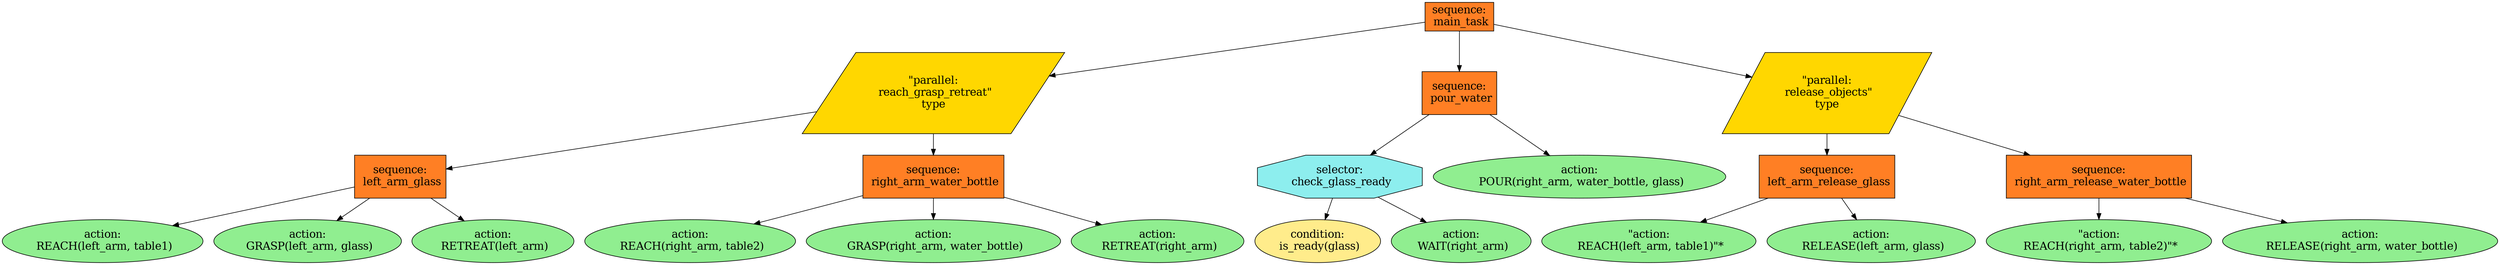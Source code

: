 digraph pastafarianism {
ordering=out;
graph [fontname="times-roman"];
node [fontname="times-roman"];
edge [fontname="times-roman"];
"sequence:
 main_task" [fillcolor=chocolate1, fontcolor=black, fontsize=18, label="sequence:
 main_task", shape=box, style=filled];
"parallel:
 reach_grasp_retreat" [fillcolor=gold, fontcolor=black, fontsize=18, height=1.0, label="\"parallel:\n reach_grasp_retreat\"\ntype", shape=parallelogram, style=filled];
"sequence:
 main_task" -> "parallel:
 reach_grasp_retreat";
"sequence:
 left_arm_glass" [fillcolor=chocolate1, fontcolor=black, fontsize=18, height=1.0, label="sequence:
 left_arm_glass", shape=box, style=filled];
"parallel:
 reach_grasp_retreat" -> "sequence:
 left_arm_glass";
"action:
 REACH(left_arm, table1)" [fillcolor=lightgreen, fontcolor=black, fontsize=18, height=1.0, label="action:
 REACH(left_arm, table1)", shape=ellipse, style=filled];
"sequence:
 left_arm_glass" -> "action:
 REACH(left_arm, table1)";
"action:
 GRASP(left_arm, glass)" [fillcolor=lightgreen, fontcolor=black, fontsize=18, height=1.0, label="action:
 GRASP(left_arm, glass)", shape=ellipse, style=filled];
"sequence:
 left_arm_glass" -> "action:
 GRASP(left_arm, glass)";
"action:
 RETREAT(left_arm)" [fillcolor=lightgreen, fontcolor=black, fontsize=18, height=1.0, label="action:
 RETREAT(left_arm)", shape=ellipse, style=filled];
"sequence:
 left_arm_glass" -> "action:
 RETREAT(left_arm)";
"sequence:
 right_arm_water_bottle" [fillcolor=chocolate1, fontcolor=black, fontsize=18, height=1.0, label="sequence:
 right_arm_water_bottle", shape=box, style=filled];
"parallel:
 reach_grasp_retreat" -> "sequence:
 right_arm_water_bottle";
"action:
 REACH(right_arm, table2)" [fillcolor=lightgreen, fontcolor=black, fontsize=18, height=1.0, label="action:
 REACH(right_arm, table2)", shape=ellipse, style=filled];
"sequence:
 right_arm_water_bottle" -> "action:
 REACH(right_arm, table2)";
"action:
 GRASP(right_arm, water_bottle)" [fillcolor=lightgreen, fontcolor=black, fontsize=18, height=1.0, label="action:
 GRASP(right_arm, water_bottle)", shape=ellipse, style=filled];
"sequence:
 right_arm_water_bottle" -> "action:
 GRASP(right_arm, water_bottle)";
"action:
 RETREAT(right_arm)" [fillcolor=lightgreen, fontcolor=black, fontsize=18, height=1.0, label="action:
 RETREAT(right_arm)", shape=ellipse, style=filled];
"sequence:
 right_arm_water_bottle" -> "action:
 RETREAT(right_arm)";
"sequence:
 pour_water" [fillcolor=chocolate1, fontcolor=black, fontsize=18, height=1.0, label="sequence:
 pour_water", shape=box, style=filled];
"sequence:
 main_task" -> "sequence:
 pour_water";
"selector:
 check_glass_ready" [fillcolor=darkslategray2, fontcolor=black, fontsize=18, height=1.0, label="selector:
 check_glass_ready", shape=octagon, style=filled];
"sequence:
 pour_water" -> "selector:
 check_glass_ready";
"condition:
 is_ready(glass)" [fillcolor=lightgoldenrod1, fontcolor=black, fontsize=18, height=1.0, label="condition:
 is_ready(glass)", shape=ellipse, style=filled];
"selector:
 check_glass_ready" -> "condition:
 is_ready(glass)";
"action:
 WAIT(right_arm)" [fillcolor=lightgreen, fontcolor=black, fontsize=18, height=1.0, label="action:
 WAIT(right_arm)", shape=ellipse, style=filled];
"selector:
 check_glass_ready" -> "action:
 WAIT(right_arm)";
"action:
 POUR(right_arm, water_bottle, glass)" [fillcolor=lightgreen, fontcolor=black, fontsize=18, height=1.0, label="action:
 POUR(right_arm, water_bottle, glass)", shape=ellipse, style=filled];
"sequence:
 pour_water" -> "action:
 POUR(right_arm, water_bottle, glass)";
"parallel:
 release_objects" [fillcolor=gold, fontcolor=black, fontsize=18, height=1.0, label="\"parallel:\n release_objects\"\ntype", shape=parallelogram, style=filled];
"sequence:
 main_task" -> "parallel:
 release_objects";
"sequence:
 left_arm_release_glass" [fillcolor=chocolate1, fontcolor=black, fontsize=18, height=1.0, label="sequence:
 left_arm_release_glass", shape=box, style=filled];
"parallel:
 release_objects" -> "sequence:
 left_arm_release_glass";
"\"action:\n REACH(left_arm, table1)\"*" [fillcolor=lightgreen, fontcolor=black, fontsize=18, height=1.0, label="\"action:\n REACH(left_arm, table1)\"*", shape=ellipse, style=filled];
"sequence:
 left_arm_release_glass" -> "\"action:\n REACH(left_arm, table1)\"*";
"action:
 RELEASE(left_arm, glass)" [fillcolor=lightgreen, fontcolor=black, fontsize=18, height=1.0, label="action:
 RELEASE(left_arm, glass)", shape=ellipse, style=filled];
"sequence:
 left_arm_release_glass" -> "action:
 RELEASE(left_arm, glass)";
"sequence:
 right_arm_release_water_bottle" [fillcolor=chocolate1, fontcolor=black, fontsize=18, height=1.0, label="sequence:
 right_arm_release_water_bottle", shape=box, style=filled];
"parallel:
 release_objects" -> "sequence:
 right_arm_release_water_bottle";
"\"action:\n REACH(right_arm, table2)\"*" [fillcolor=lightgreen, fontcolor=black, fontsize=18, height=1.0, label="\"action:\n REACH(right_arm, table2)\"*", shape=ellipse, style=filled];
"sequence:
 right_arm_release_water_bottle" -> "\"action:\n REACH(right_arm, table2)\"*";
"action:
 RELEASE(right_arm, water_bottle)" [fillcolor=lightgreen, fontcolor=black, fontsize=18, height=1.0, label="action:
 RELEASE(right_arm, water_bottle)", shape=ellipse, style=filled];
"sequence:
 right_arm_release_water_bottle" -> "action:
 RELEASE(right_arm, water_bottle)";
}
